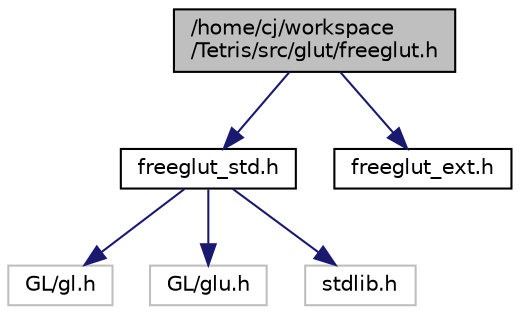 digraph "/home/cj/workspace/Tetris/src/glut/freeglut.h"
{
  edge [fontname="Helvetica",fontsize="10",labelfontname="Helvetica",labelfontsize="10"];
  node [fontname="Helvetica",fontsize="10",shape=record];
  Node1 [label="/home/cj/workspace\l/Tetris/src/glut/freeglut.h",height=0.2,width=0.4,color="black", fillcolor="grey75", style="filled" fontcolor="black"];
  Node1 -> Node2 [color="midnightblue",fontsize="10",style="solid",fontname="Helvetica"];
  Node2 [label="freeglut_std.h",height=0.2,width=0.4,color="black", fillcolor="white", style="filled",URL="$freeglut__std_8h.html"];
  Node2 -> Node3 [color="midnightblue",fontsize="10",style="solid",fontname="Helvetica"];
  Node3 [label="GL/gl.h",height=0.2,width=0.4,color="grey75", fillcolor="white", style="filled"];
  Node2 -> Node4 [color="midnightblue",fontsize="10",style="solid",fontname="Helvetica"];
  Node4 [label="GL/glu.h",height=0.2,width=0.4,color="grey75", fillcolor="white", style="filled"];
  Node2 -> Node5 [color="midnightblue",fontsize="10",style="solid",fontname="Helvetica"];
  Node5 [label="stdlib.h",height=0.2,width=0.4,color="grey75", fillcolor="white", style="filled"];
  Node1 -> Node6 [color="midnightblue",fontsize="10",style="solid",fontname="Helvetica"];
  Node6 [label="freeglut_ext.h",height=0.2,width=0.4,color="black", fillcolor="white", style="filled",URL="$freeglut__ext_8h.html"];
}

